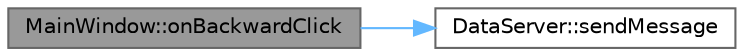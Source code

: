 digraph "MainWindow::onBackwardClick"
{
 // LATEX_PDF_SIZE
  bgcolor="transparent";
  edge [fontname=Helvetica,fontsize=10,labelfontname=Helvetica,labelfontsize=10];
  node [fontname=Helvetica,fontsize=10,shape=box,height=0.2,width=0.4];
  rankdir="LR";
  Node1 [id="Node000001",label="MainWindow::onBackwardClick",height=0.2,width=0.4,color="gray40", fillcolor="grey60", style="filled", fontcolor="black",tooltip="Handles the backward button click."];
  Node1 -> Node2 [id="edge1_Node000001_Node000002",color="steelblue1",style="solid",tooltip=" "];
  Node2 [id="Node000002",label="DataServer::sendMessage",height=0.2,width=0.4,color="grey40", fillcolor="white", style="filled",URL="$class_data_server.html#a4e8536577723f07c1d5250af91d84bab",tooltip="Sends a text message to all connected clients."];
}
